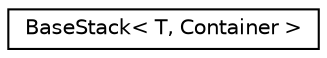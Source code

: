 digraph "Graphical Class Hierarchy"
{
 // LATEX_PDF_SIZE
  edge [fontname="Helvetica",fontsize="10",labelfontname="Helvetica",labelfontsize="10"];
  node [fontname="Helvetica",fontsize="10",shape=record];
  rankdir="LR";
  Node0 [label="BaseStack\< T, Container \>",height=0.2,width=0.4,color="black", fillcolor="white", style="filled",URL="$classBaseStack.html",tooltip=" "];
}
